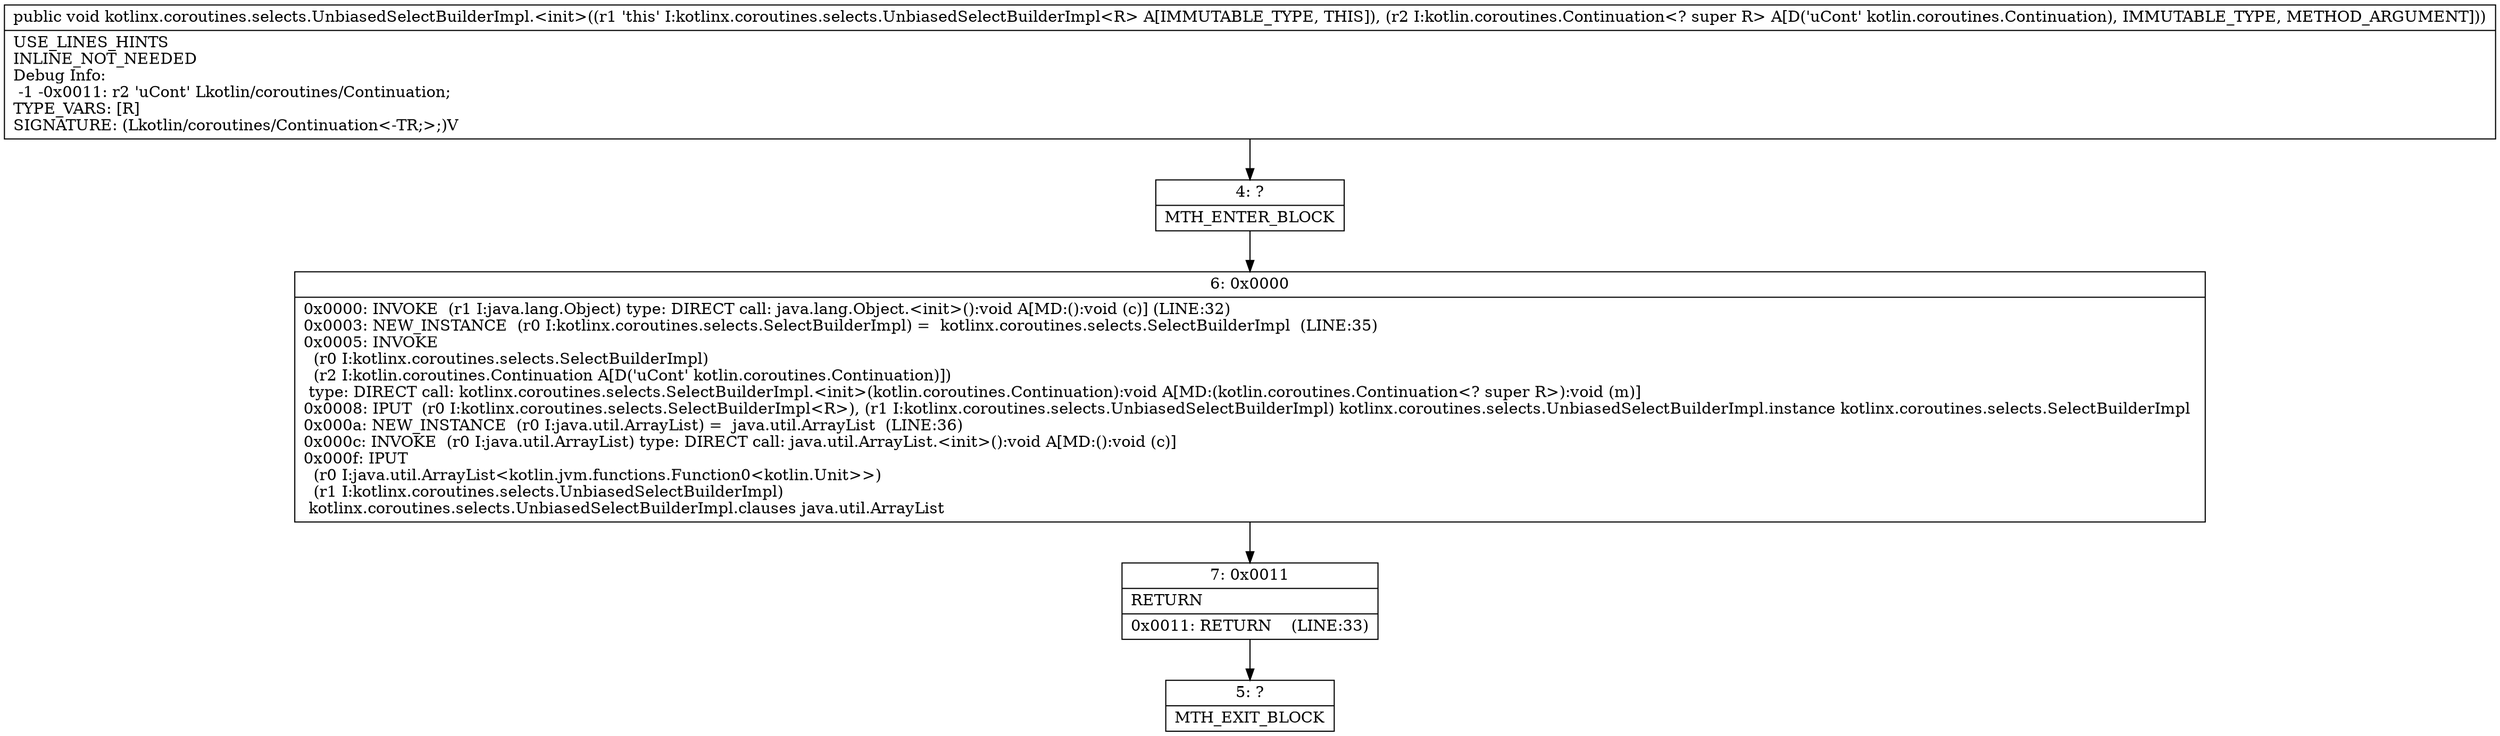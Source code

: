digraph "CFG forkotlinx.coroutines.selects.UnbiasedSelectBuilderImpl.\<init\>(Lkotlin\/coroutines\/Continuation;)V" {
Node_4 [shape=record,label="{4\:\ ?|MTH_ENTER_BLOCK\l}"];
Node_6 [shape=record,label="{6\:\ 0x0000|0x0000: INVOKE  (r1 I:java.lang.Object) type: DIRECT call: java.lang.Object.\<init\>():void A[MD:():void (c)] (LINE:32)\l0x0003: NEW_INSTANCE  (r0 I:kotlinx.coroutines.selects.SelectBuilderImpl) =  kotlinx.coroutines.selects.SelectBuilderImpl  (LINE:35)\l0x0005: INVOKE  \l  (r0 I:kotlinx.coroutines.selects.SelectBuilderImpl)\l  (r2 I:kotlin.coroutines.Continuation A[D('uCont' kotlin.coroutines.Continuation)])\l type: DIRECT call: kotlinx.coroutines.selects.SelectBuilderImpl.\<init\>(kotlin.coroutines.Continuation):void A[MD:(kotlin.coroutines.Continuation\<? super R\>):void (m)]\l0x0008: IPUT  (r0 I:kotlinx.coroutines.selects.SelectBuilderImpl\<R\>), (r1 I:kotlinx.coroutines.selects.UnbiasedSelectBuilderImpl) kotlinx.coroutines.selects.UnbiasedSelectBuilderImpl.instance kotlinx.coroutines.selects.SelectBuilderImpl \l0x000a: NEW_INSTANCE  (r0 I:java.util.ArrayList) =  java.util.ArrayList  (LINE:36)\l0x000c: INVOKE  (r0 I:java.util.ArrayList) type: DIRECT call: java.util.ArrayList.\<init\>():void A[MD:():void (c)]\l0x000f: IPUT  \l  (r0 I:java.util.ArrayList\<kotlin.jvm.functions.Function0\<kotlin.Unit\>\>)\l  (r1 I:kotlinx.coroutines.selects.UnbiasedSelectBuilderImpl)\l kotlinx.coroutines.selects.UnbiasedSelectBuilderImpl.clauses java.util.ArrayList \l}"];
Node_7 [shape=record,label="{7\:\ 0x0011|RETURN\l|0x0011: RETURN    (LINE:33)\l}"];
Node_5 [shape=record,label="{5\:\ ?|MTH_EXIT_BLOCK\l}"];
MethodNode[shape=record,label="{public void kotlinx.coroutines.selects.UnbiasedSelectBuilderImpl.\<init\>((r1 'this' I:kotlinx.coroutines.selects.UnbiasedSelectBuilderImpl\<R\> A[IMMUTABLE_TYPE, THIS]), (r2 I:kotlin.coroutines.Continuation\<? super R\> A[D('uCont' kotlin.coroutines.Continuation), IMMUTABLE_TYPE, METHOD_ARGUMENT]))  | USE_LINES_HINTS\lINLINE_NOT_NEEDED\lDebug Info:\l  \-1 \-0x0011: r2 'uCont' Lkotlin\/coroutines\/Continuation;\lTYPE_VARS: [R]\lSIGNATURE: (Lkotlin\/coroutines\/Continuation\<\-TR;\>;)V\l}"];
MethodNode -> Node_4;Node_4 -> Node_6;
Node_6 -> Node_7;
Node_7 -> Node_5;
}

